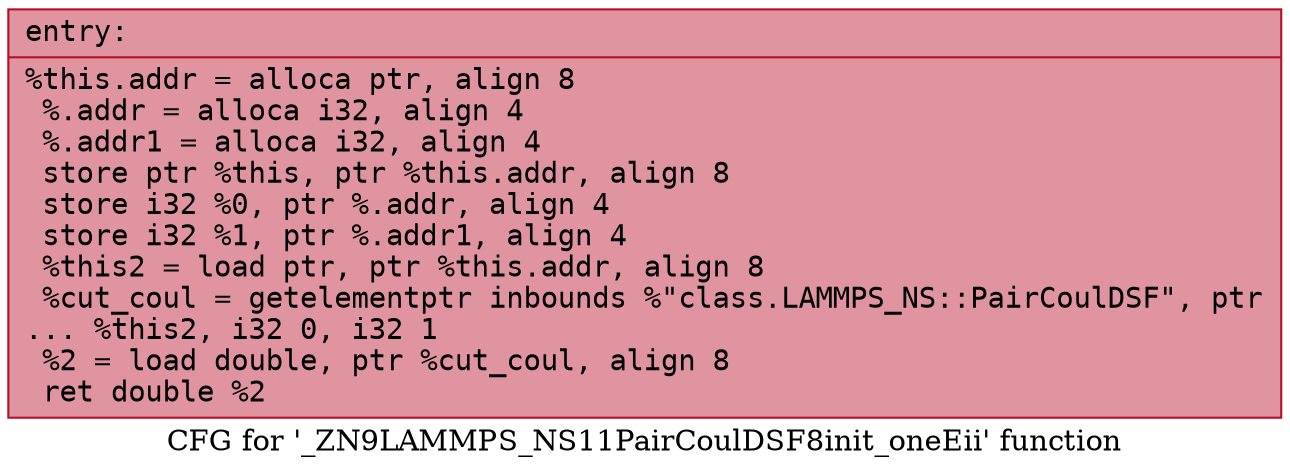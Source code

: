 digraph "CFG for '_ZN9LAMMPS_NS11PairCoulDSF8init_oneEii' function" {
	label="CFG for '_ZN9LAMMPS_NS11PairCoulDSF8init_oneEii' function";

	Node0x56228221ade0 [shape=record,color="#b70d28ff", style=filled, fillcolor="#b70d2870" fontname="Courier",label="{entry:\l|  %this.addr = alloca ptr, align 8\l  %.addr = alloca i32, align 4\l  %.addr1 = alloca i32, align 4\l  store ptr %this, ptr %this.addr, align 8\l  store i32 %0, ptr %.addr, align 4\l  store i32 %1, ptr %.addr1, align 4\l  %this2 = load ptr, ptr %this.addr, align 8\l  %cut_coul = getelementptr inbounds %\"class.LAMMPS_NS::PairCoulDSF\", ptr\l... %this2, i32 0, i32 1\l  %2 = load double, ptr %cut_coul, align 8\l  ret double %2\l}"];
}
